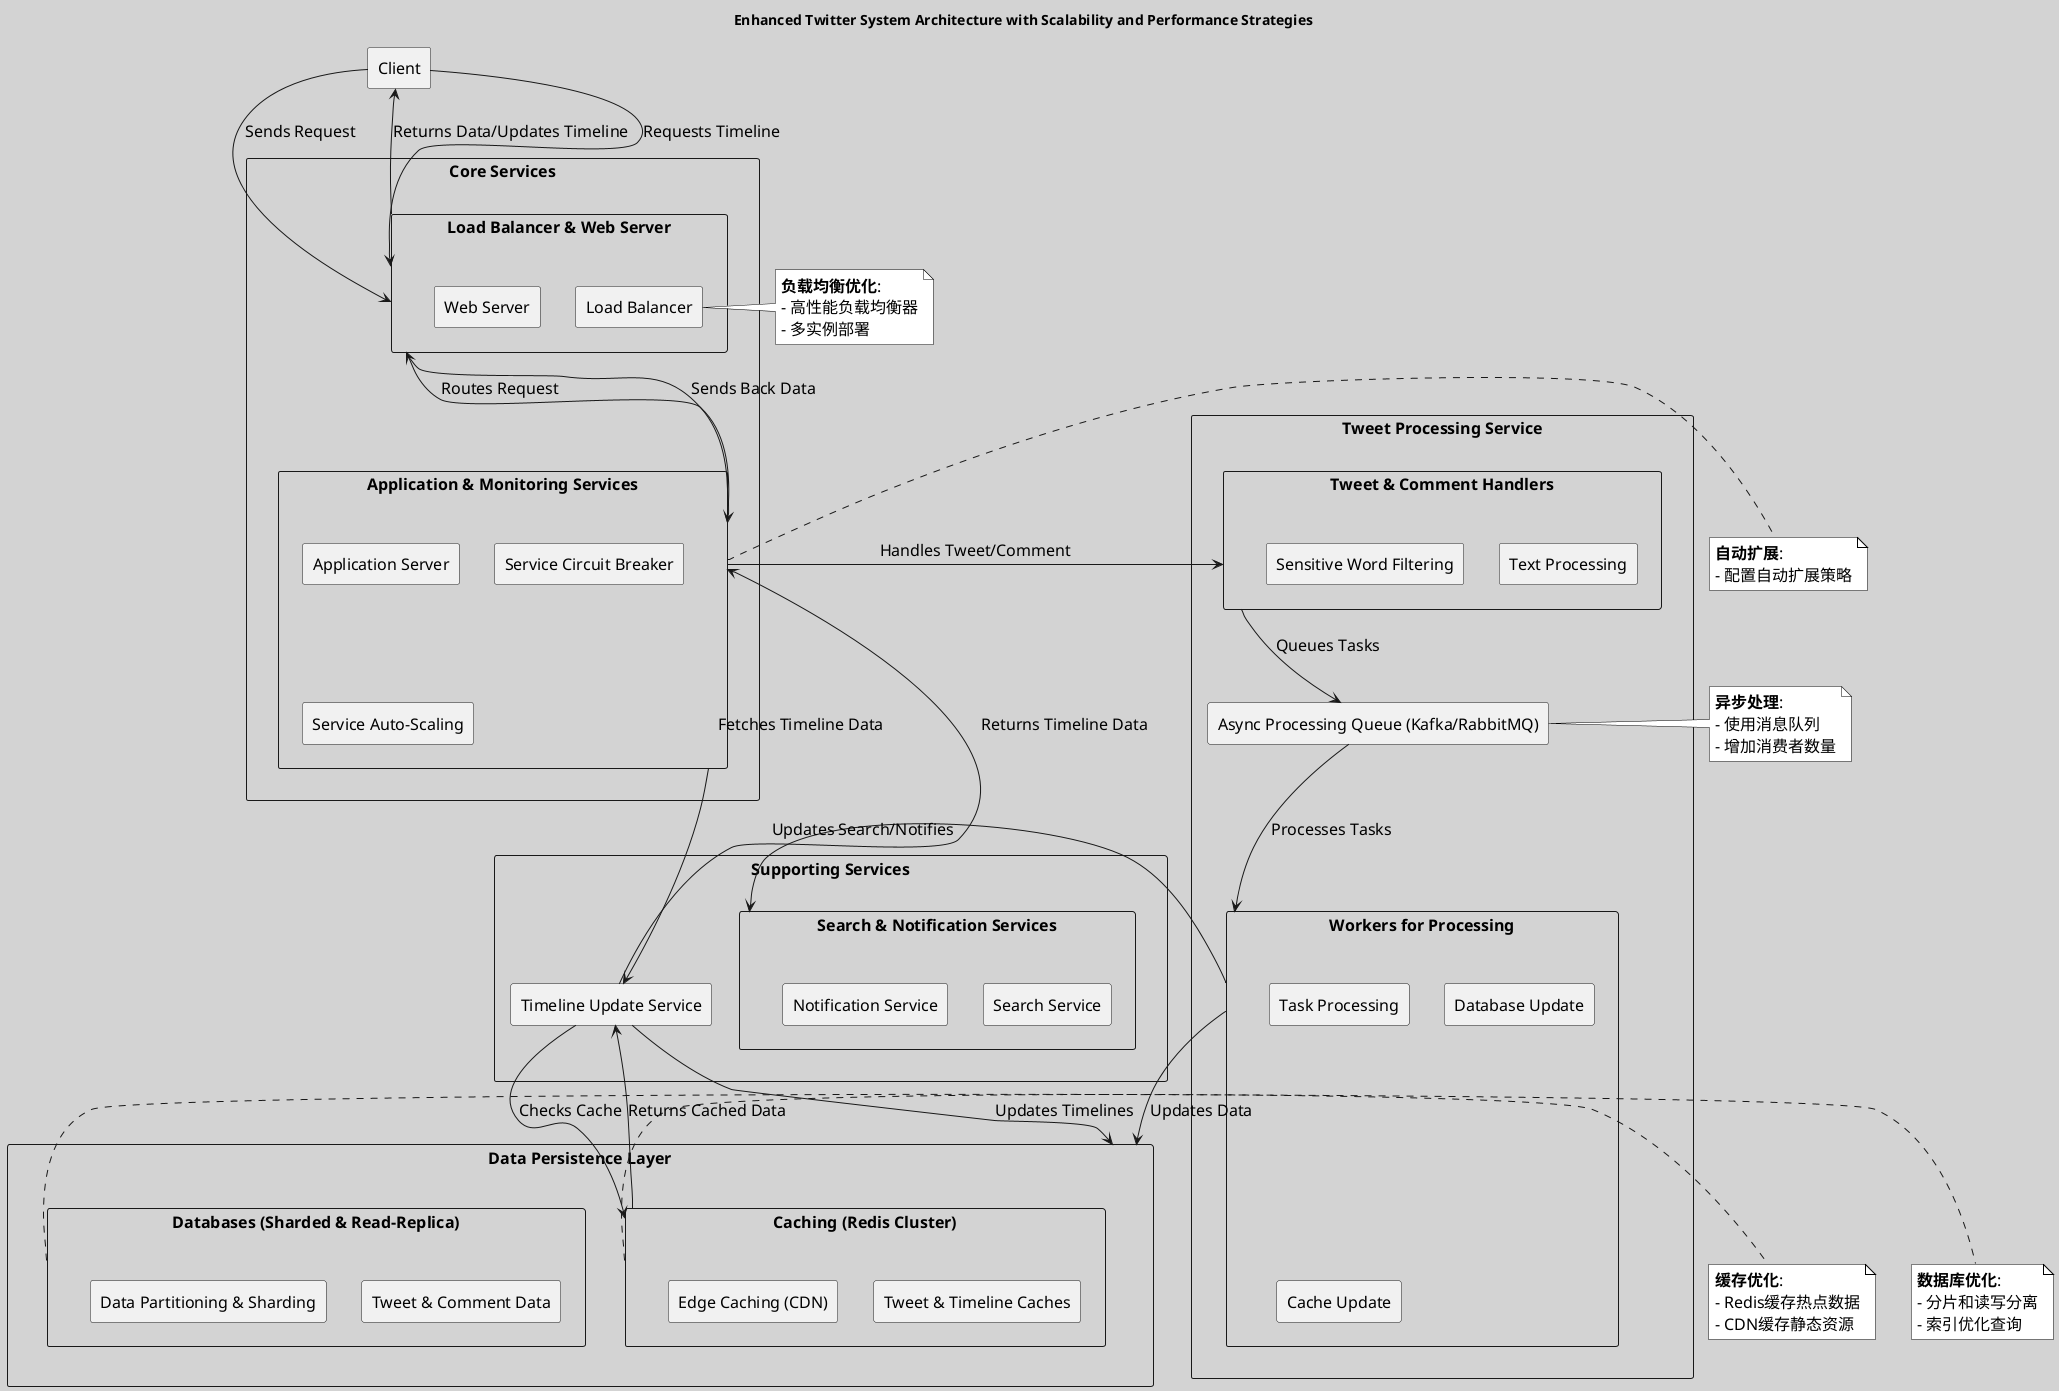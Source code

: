 @startuml

skinparam backgroundColor #D3D3D3
skinparam defaultFontName "Arial"
skinparam defaultFontSize 16
skinparam note {
  BackgroundColor #FFFFFF
  BorderColor #000000
  FontSize 16
  FontName "Arial"
}

title Enhanced Twitter System Architecture with Scalability and Performance Strategies

rectangle "Client" as Client

rectangle "Core Services" as Core {
    rectangle "Load Balancer & Web Server" as LBWS {
        rectangle "Load Balancer" as LB
        rectangle "Web Server" as WS
    }
    rectangle "Application & Monitoring Services" as AMS {
        rectangle "Application Server" as AS
        rectangle "Service Circuit Breaker" as SCB
        rectangle "Service Auto-Scaling" as SAS
    }
}

rectangle "Tweet Processing Service" as TPS {
    rectangle "Tweet & Comment Handlers" as TCH {
        rectangle "Text Processing" as TP
        rectangle "Sensitive Word Filtering" as SWF
    }
    rectangle "Async Processing Queue (Kafka/RabbitMQ)" as APQ
    rectangle "Workers for Processing" as Workers {
        rectangle "Task Processing" as TProc
        rectangle "Database Update" as DBU
        rectangle "Cache Update" as CU
    }
}

rectangle "Supporting Services" as SS {
    rectangle "Search & Notification Services" as SNS {
        rectangle "Search Service" as SSrv
        rectangle "Notification Service" as NSrv
    }
    rectangle "Timeline Update Service" as TUS
}

rectangle "Data Persistence Layer" as DPS {
    rectangle "Caching (Redis Cluster)" as Cache {
        rectangle "Tweet & Timeline Caches" as TTC
        rectangle "Edge Caching (CDN)" as EC
    }
    rectangle "Databases (Sharded & Read-Replica)" as DB {
        rectangle "Tweet & Comment Data" as TCD
        rectangle "Data Partitioning & Sharding" as DPSH
    }
}

' Define data flows
Client -down-> LBWS : Sends Request
LBWS -down-> AMS : Routes Request
AMS -right-> TCH : Handles Tweet/Comment
TCH -down-> APQ : Queues Tasks
APQ -down-> Workers : Processes Tasks
Workers -down-> DPS : Updates Data
Workers -left-> SNS : Updates Search/Notifies
TUS -down-> DPS : Updates Timelines
Client -left-> LBWS : Requests Timeline
AMS -down-> TUS : Fetches Timeline Data
TUS -left-> Cache : Checks Cache
Cache -down-> TUS : Returns Cached Data
TUS -up-> AMS : Returns Timeline Data
AMS -up-> LBWS : Sends Back Data
LBWS -up-> Client : Returns Data/Updates Timeline

' Performance Optimization Notes
note right of LB
  **负载均衡优化**:
  - 高性能负载均衡器
  - 多实例部署
end note

note right of Cache
  **缓存优化**:
  - Redis缓存热点数据
  - CDN缓存静态资源
end note

note right of DB
  **数据库优化**:
  - 分片和读写分离
  - 索引优化查询
end note

note right of APQ
  **异步处理**:
  - 使用消息队列
  - 增加消费者数量
end note

note right of AMS
  **自动扩展**:
  - 配置自动扩展策略
end note

@enduml
